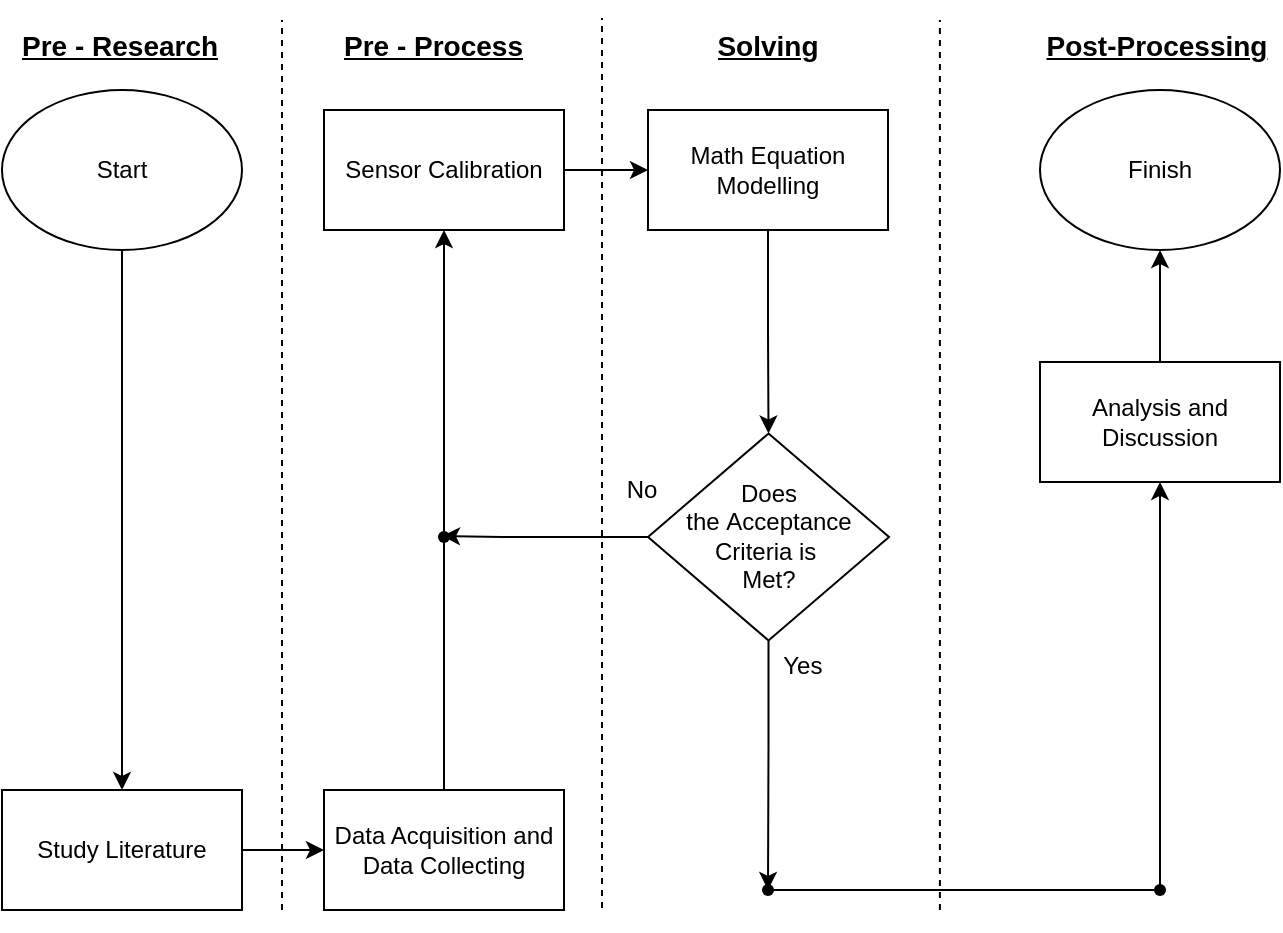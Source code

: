 <mxfile version="20.5.3" type="device"><diagram id="C5RBs43oDa-KdzZeNtuy" name="Page-1"><mxGraphModel dx="684" dy="402" grid="1" gridSize="10" guides="1" tooltips="1" connect="1" arrows="1" fold="1" page="1" pageScale="1" pageWidth="827" pageHeight="1169" math="0" shadow="0"><root><mxCell id="WIyWlLk6GJQsqaUBKTNV-0"/><mxCell id="WIyWlLk6GJQsqaUBKTNV-1" parent="WIyWlLk6GJQsqaUBKTNV-0"/><mxCell id="0x2zxh7YdD1_SFrtHI1F-2" value="" style="edgeStyle=orthogonalEdgeStyle;rounded=0;orthogonalLoop=1;jettySize=auto;html=1;" parent="WIyWlLk6GJQsqaUBKTNV-1" source="0x2zxh7YdD1_SFrtHI1F-0" target="0x2zxh7YdD1_SFrtHI1F-1" edge="1"><mxGeometry relative="1" as="geometry"/></mxCell><mxCell id="0x2zxh7YdD1_SFrtHI1F-0" value="Start" style="ellipse;whiteSpace=wrap;html=1;" parent="WIyWlLk6GJQsqaUBKTNV-1" vertex="1"><mxGeometry x="40" y="85" width="120" height="80" as="geometry"/></mxCell><mxCell id="0x2zxh7YdD1_SFrtHI1F-5" value="" style="edgeStyle=orthogonalEdgeStyle;rounded=0;orthogonalLoop=1;jettySize=auto;html=1;" parent="WIyWlLk6GJQsqaUBKTNV-1" source="0x2zxh7YdD1_SFrtHI1F-1" target="0x2zxh7YdD1_SFrtHI1F-4" edge="1"><mxGeometry relative="1" as="geometry"/></mxCell><mxCell id="0x2zxh7YdD1_SFrtHI1F-1" value="Study Literature" style="whiteSpace=wrap;html=1;" parent="WIyWlLk6GJQsqaUBKTNV-1" vertex="1"><mxGeometry x="40" y="435" width="120" height="60" as="geometry"/></mxCell><mxCell id="0x2zxh7YdD1_SFrtHI1F-7" value="" style="edgeStyle=orthogonalEdgeStyle;rounded=0;orthogonalLoop=1;jettySize=auto;html=1;startArrow=none;" parent="WIyWlLk6GJQsqaUBKTNV-1" source="0x2zxh7YdD1_SFrtHI1F-15" target="0x2zxh7YdD1_SFrtHI1F-6" edge="1"><mxGeometry relative="1" as="geometry"/></mxCell><mxCell id="0x2zxh7YdD1_SFrtHI1F-4" value="Data Acquisition and Data Collecting" style="whiteSpace=wrap;html=1;" parent="WIyWlLk6GJQsqaUBKTNV-1" vertex="1"><mxGeometry x="201" y="435" width="120" height="60" as="geometry"/></mxCell><mxCell id="0x2zxh7YdD1_SFrtHI1F-9" value="" style="edgeStyle=orthogonalEdgeStyle;rounded=0;orthogonalLoop=1;jettySize=auto;html=1;" parent="WIyWlLk6GJQsqaUBKTNV-1" source="0x2zxh7YdD1_SFrtHI1F-6" target="0x2zxh7YdD1_SFrtHI1F-8" edge="1"><mxGeometry relative="1" as="geometry"/></mxCell><mxCell id="0x2zxh7YdD1_SFrtHI1F-6" value="Sensor Calibration" style="whiteSpace=wrap;html=1;" parent="WIyWlLk6GJQsqaUBKTNV-1" vertex="1"><mxGeometry x="201" y="95" width="120" height="60" as="geometry"/></mxCell><mxCell id="0x2zxh7YdD1_SFrtHI1F-11" value="" style="edgeStyle=orthogonalEdgeStyle;rounded=0;orthogonalLoop=1;jettySize=auto;html=1;" parent="WIyWlLk6GJQsqaUBKTNV-1" source="0x2zxh7YdD1_SFrtHI1F-8" target="0x2zxh7YdD1_SFrtHI1F-10" edge="1"><mxGeometry relative="1" as="geometry"/></mxCell><mxCell id="0x2zxh7YdD1_SFrtHI1F-8" value="Math Equation&lt;br&gt;Modelling" style="whiteSpace=wrap;html=1;" parent="WIyWlLk6GJQsqaUBKTNV-1" vertex="1"><mxGeometry x="363" y="95" width="120" height="60" as="geometry"/></mxCell><mxCell id="0x2zxh7YdD1_SFrtHI1F-23" value="" style="edgeStyle=orthogonalEdgeStyle;rounded=0;orthogonalLoop=1;jettySize=auto;html=1;" parent="WIyWlLk6GJQsqaUBKTNV-1" source="0x2zxh7YdD1_SFrtHI1F-10" edge="1"><mxGeometry relative="1" as="geometry"><mxPoint x="260" y="308" as="targetPoint"/><Array as="points"><mxPoint x="290" y="308"/><mxPoint x="230" y="308"/></Array></mxGeometry></mxCell><mxCell id="0x2zxh7YdD1_SFrtHI1F-45" style="edgeStyle=orthogonalEdgeStyle;rounded=0;orthogonalLoop=1;jettySize=auto;html=1;fontSize=9;" parent="WIyWlLk6GJQsqaUBKTNV-1" source="0x2zxh7YdD1_SFrtHI1F-10" target="0x2zxh7YdD1_SFrtHI1F-43" edge="1"><mxGeometry relative="1" as="geometry"/></mxCell><mxCell id="0x2zxh7YdD1_SFrtHI1F-10" value="&lt;font style=&quot;font-size: 12px;&quot;&gt;Does &lt;br&gt;the&amp;nbsp;Acceptance&lt;br&gt;Criteria is&amp;nbsp;&lt;br&gt;Met?&lt;br&gt;&lt;/font&gt;" style="rhombus;whiteSpace=wrap;html=1;" parent="WIyWlLk6GJQsqaUBKTNV-1" vertex="1"><mxGeometry x="363" y="256.73" width="120.52" height="103.5" as="geometry"/></mxCell><mxCell id="0x2zxh7YdD1_SFrtHI1F-33" value="" style="edgeStyle=orthogonalEdgeStyle;rounded=0;orthogonalLoop=1;jettySize=auto;html=1;fontSize=9;" parent="WIyWlLk6GJQsqaUBKTNV-1" source="0x2zxh7YdD1_SFrtHI1F-44" target="0x2zxh7YdD1_SFrtHI1F-32" edge="1"><mxGeometry relative="1" as="geometry"><mxPoint x="619.083" y="360.315" as="sourcePoint"/></mxGeometry></mxCell><mxCell id="0x2zxh7YdD1_SFrtHI1F-15" value="" style="shape=waypoint;sketch=0;fillStyle=solid;size=6;pointerEvents=1;points=[];fillColor=none;resizable=0;rotatable=0;perimeter=centerPerimeter;snapToPoint=1;" parent="WIyWlLk6GJQsqaUBKTNV-1" vertex="1"><mxGeometry x="241" y="288.48" width="40" height="40" as="geometry"/></mxCell><mxCell id="0x2zxh7YdD1_SFrtHI1F-22" value="" style="edgeStyle=orthogonalEdgeStyle;rounded=0;orthogonalLoop=1;jettySize=auto;html=1;endArrow=none;" parent="WIyWlLk6GJQsqaUBKTNV-1" source="0x2zxh7YdD1_SFrtHI1F-4" target="0x2zxh7YdD1_SFrtHI1F-15" edge="1"><mxGeometry relative="1" as="geometry"><mxPoint x="261" y="405" as="sourcePoint"/><mxPoint x="260" y="280" as="targetPoint"/></mxGeometry></mxCell><mxCell id="0x2zxh7YdD1_SFrtHI1F-24" value="Yes&lt;span style=&quot;white-space: pre;&quot;&gt;&#9;&lt;/span&gt;" style="text;html=1;strokeColor=none;fillColor=none;align=center;verticalAlign=middle;whiteSpace=wrap;rounded=0;" parent="WIyWlLk6GJQsqaUBKTNV-1" vertex="1"><mxGeometry x="414" y="357.61" width="60" height="30" as="geometry"/></mxCell><mxCell id="0x2zxh7YdD1_SFrtHI1F-25" value="No" style="text;html=1;strokeColor=none;fillColor=none;align=center;verticalAlign=middle;whiteSpace=wrap;rounded=0;" parent="WIyWlLk6GJQsqaUBKTNV-1" vertex="1"><mxGeometry x="330" y="270" width="60" height="30" as="geometry"/></mxCell><mxCell id="0x2zxh7YdD1_SFrtHI1F-39" value="" style="edgeStyle=orthogonalEdgeStyle;rounded=0;orthogonalLoop=1;jettySize=auto;html=1;fontSize=9;" parent="WIyWlLk6GJQsqaUBKTNV-1" source="0x2zxh7YdD1_SFrtHI1F-32" target="0x2zxh7YdD1_SFrtHI1F-38" edge="1"><mxGeometry relative="1" as="geometry"/></mxCell><mxCell id="0x2zxh7YdD1_SFrtHI1F-32" value="Analysis and Discussion" style="whiteSpace=wrap;html=1;" parent="WIyWlLk6GJQsqaUBKTNV-1" vertex="1"><mxGeometry x="559" y="220.995" width="120" height="60" as="geometry"/></mxCell><mxCell id="0x2zxh7YdD1_SFrtHI1F-38" value="Finish" style="ellipse;whiteSpace=wrap;html=1;" parent="WIyWlLk6GJQsqaUBKTNV-1" vertex="1"><mxGeometry x="559" y="85" width="120" height="80" as="geometry"/></mxCell><mxCell id="0x2zxh7YdD1_SFrtHI1F-42" value="" style="endArrow=none;html=1;rounded=0;fontSize=9;entryX=0.488;entryY=0.45;entryDx=0;entryDy=0;entryPerimeter=0;exitX=0.45;exitY=0.513;exitDx=0;exitDy=0;exitPerimeter=0;" parent="WIyWlLk6GJQsqaUBKTNV-1" target="0x2zxh7YdD1_SFrtHI1F-44" edge="1" source="0x2zxh7YdD1_SFrtHI1F-43"><mxGeometry width="50" height="50" relative="1" as="geometry"><mxPoint x="424" y="485" as="sourcePoint"/><mxPoint x="614.0" y="485.0" as="targetPoint"/></mxGeometry></mxCell><mxCell id="0x2zxh7YdD1_SFrtHI1F-43" value="" style="shape=waypoint;sketch=0;fillStyle=solid;size=6;pointerEvents=1;points=[];fillColor=none;resizable=0;rotatable=0;perimeter=centerPerimeter;snapToPoint=1;fontSize=9;" parent="WIyWlLk6GJQsqaUBKTNV-1" vertex="1"><mxGeometry x="403" y="465" width="40" height="40" as="geometry"/></mxCell><mxCell id="0x2zxh7YdD1_SFrtHI1F-44" value="" style="shape=waypoint;sketch=0;fillStyle=solid;size=6;pointerEvents=1;points=[];fillColor=none;resizable=0;rotatable=0;perimeter=centerPerimeter;snapToPoint=1;fontSize=9;" parent="WIyWlLk6GJQsqaUBKTNV-1" vertex="1"><mxGeometry x="599.0" y="465" width="40" height="40" as="geometry"/></mxCell><mxCell id="0x2zxh7YdD1_SFrtHI1F-48" value="" style="endArrow=none;dashed=1;html=1;rounded=0;fontSize=9;" parent="WIyWlLk6GJQsqaUBKTNV-1" edge="1"><mxGeometry width="50" height="50" relative="1" as="geometry"><mxPoint x="180" y="495" as="sourcePoint"/><mxPoint x="180" y="50" as="targetPoint"/></mxGeometry></mxCell><mxCell id="0x2zxh7YdD1_SFrtHI1F-49" value="&lt;h1&gt;&lt;font style=&quot;font-size: 14px;&quot;&gt;&lt;u&gt;Pre - Research&lt;/u&gt;&lt;/font&gt;&lt;/h1&gt;" style="text;html=1;strokeColor=none;fillColor=none;spacing=5;spacingTop=-20;whiteSpace=wrap;overflow=hidden;rounded=0;fontSize=9;" parent="WIyWlLk6GJQsqaUBKTNV-1" vertex="1"><mxGeometry x="45" y="50" width="110" height="30" as="geometry"/></mxCell><mxCell id="0x2zxh7YdD1_SFrtHI1F-51" value="" style="endArrow=none;dashed=1;html=1;rounded=0;fontSize=9;" parent="WIyWlLk6GJQsqaUBKTNV-1" edge="1"><mxGeometry width="50" height="50" relative="1" as="geometry"><mxPoint x="340.0" y="494" as="sourcePoint"/><mxPoint x="340.0" y="49" as="targetPoint"/></mxGeometry></mxCell><mxCell id="0x2zxh7YdD1_SFrtHI1F-52" value="&lt;h1&gt;&lt;font style=&quot;font-size: 14px;&quot;&gt;&lt;u&gt;Pre - Process&lt;/u&gt;&lt;/font&gt;&lt;/h1&gt;" style="text;html=1;strokeColor=none;fillColor=none;spacing=5;spacingTop=-20;whiteSpace=wrap;overflow=hidden;rounded=0;fontSize=9;" parent="WIyWlLk6GJQsqaUBKTNV-1" vertex="1"><mxGeometry x="206" y="50" width="110" height="30" as="geometry"/></mxCell><mxCell id="0x2zxh7YdD1_SFrtHI1F-53" value="" style="endArrow=none;dashed=1;html=1;rounded=0;fontSize=9;" parent="WIyWlLk6GJQsqaUBKTNV-1" edge="1"><mxGeometry width="50" height="50" relative="1" as="geometry"><mxPoint x="508.95" y="495" as="sourcePoint"/><mxPoint x="508.95" y="50" as="targetPoint"/></mxGeometry></mxCell><mxCell id="0x2zxh7YdD1_SFrtHI1F-54" value="&lt;h1&gt;&lt;font style=&quot;font-size: 14px;&quot;&gt;&lt;u&gt;Solving&lt;/u&gt;&lt;/font&gt;&lt;/h1&gt;" style="text;html=1;strokeColor=none;fillColor=none;spacing=5;spacingTop=-20;whiteSpace=wrap;overflow=hidden;rounded=0;fontSize=9;align=center;" parent="WIyWlLk6GJQsqaUBKTNV-1" vertex="1"><mxGeometry x="368" y="50" width="110" height="30" as="geometry"/></mxCell><mxCell id="0x2zxh7YdD1_SFrtHI1F-55" value="&lt;h1&gt;&lt;font style=&quot;font-size: 14px;&quot;&gt;&lt;u&gt;Post-Processing&lt;/u&gt;&lt;/font&gt;&lt;/h1&gt;" style="text;html=1;strokeColor=none;fillColor=none;spacing=5;spacingTop=-20;whiteSpace=wrap;overflow=hidden;rounded=0;fontSize=9;align=center;" parent="WIyWlLk6GJQsqaUBKTNV-1" vertex="1"><mxGeometry x="556.33" y="50" width="122.67" height="30" as="geometry"/></mxCell></root></mxGraphModel></diagram></mxfile>